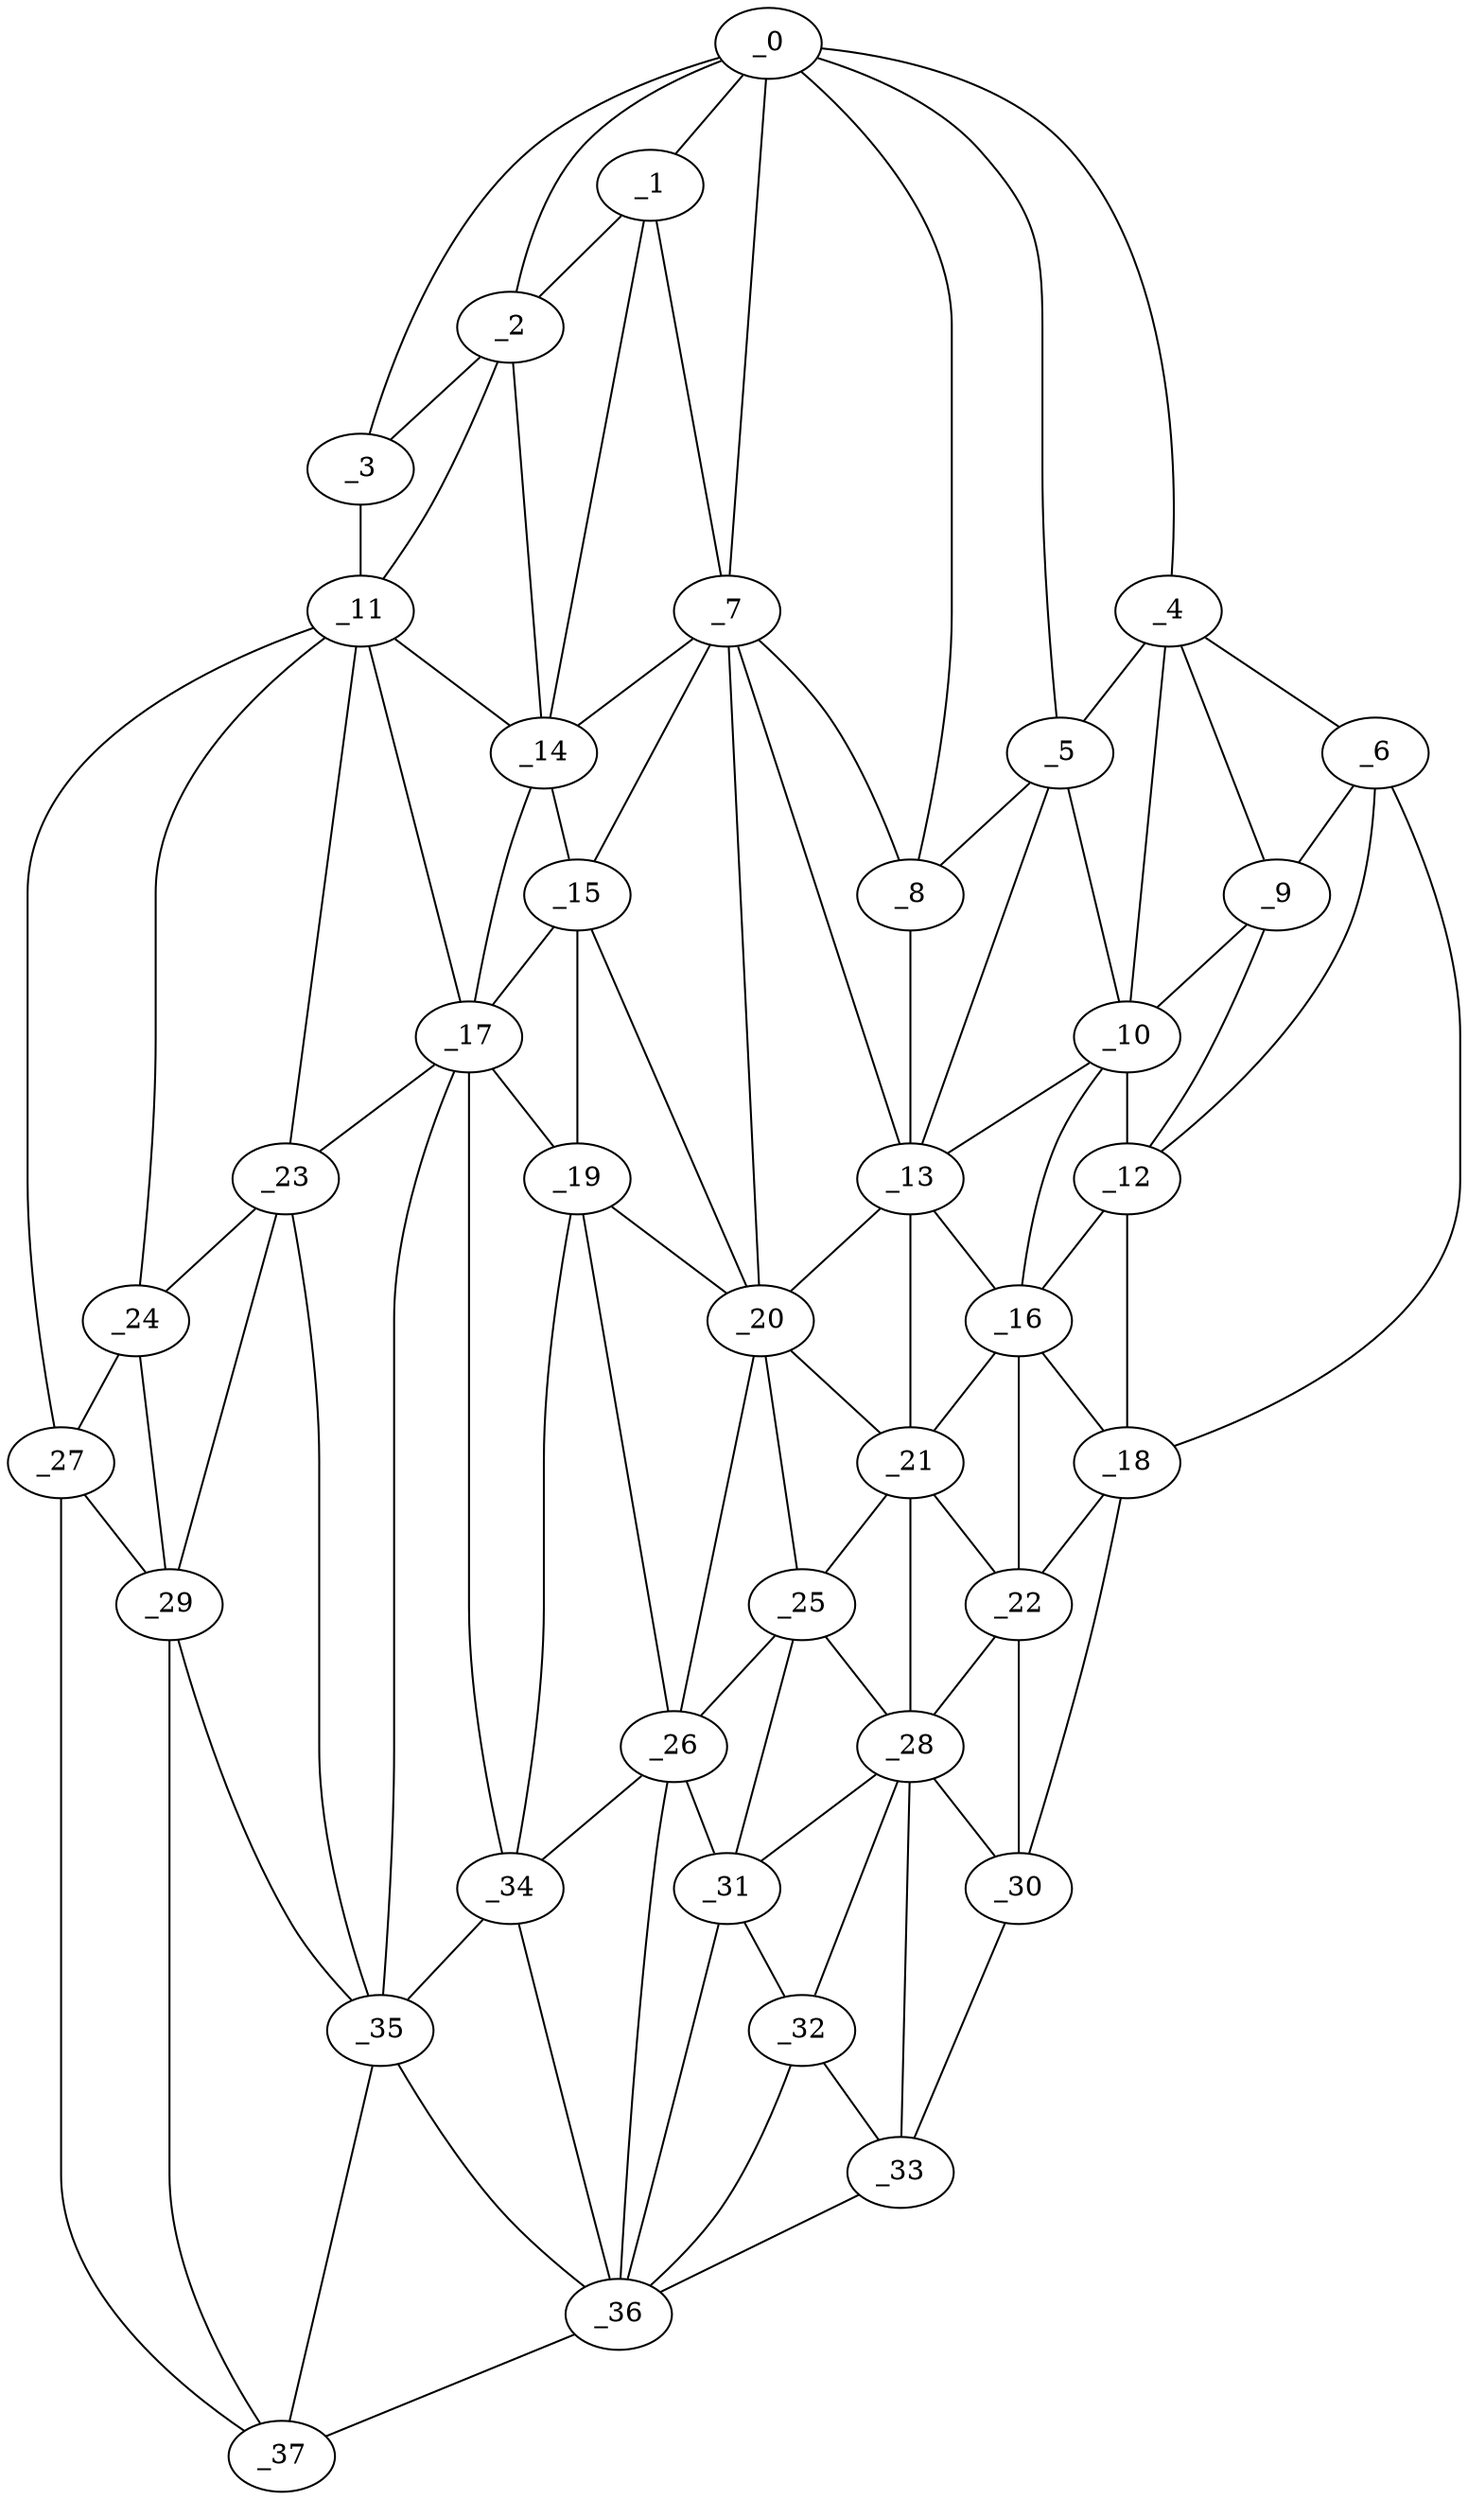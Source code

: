graph "obj14__30.gxl" {
	_0	 [x=33,
		y=70];
	_1	 [x=34,
		y=80];
	_0 -- _1	 [valence=2];
	_2	 [x=34,
		y=100];
	_0 -- _2	 [valence=1];
	_3	 [x=34,
		y=106];
	_0 -- _3	 [valence=1];
	_4	 [x=36,
		y=20];
	_0 -- _4	 [valence=1];
	_5	 [x=37,
		y=40];
	_0 -- _5	 [valence=2];
	_7	 [x=39,
		y=73];
	_0 -- _7	 [valence=2];
	_8	 [x=42,
		y=46];
	_0 -- _8	 [valence=2];
	_1 -- _2	 [valence=2];
	_1 -- _7	 [valence=2];
	_14	 [x=59,
		y=89];
	_1 -- _14	 [valence=2];
	_2 -- _3	 [valence=2];
	_11	 [x=51,
		y=117];
	_2 -- _11	 [valence=2];
	_2 -- _14	 [valence=2];
	_3 -- _11	 [valence=1];
	_4 -- _5	 [valence=2];
	_6	 [x=38,
		y=5];
	_4 -- _6	 [valence=1];
	_9	 [x=43,
		y=17];
	_4 -- _9	 [valence=1];
	_10	 [x=47,
		y=24];
	_4 -- _10	 [valence=2];
	_5 -- _8	 [valence=2];
	_5 -- _10	 [valence=1];
	_13	 [x=57,
		y=43];
	_5 -- _13	 [valence=2];
	_6 -- _9	 [valence=2];
	_12	 [x=57,
		y=13];
	_6 -- _12	 [valence=1];
	_18	 [x=72,
		y=10];
	_6 -- _18	 [valence=1];
	_7 -- _8	 [valence=2];
	_7 -- _13	 [valence=2];
	_7 -- _14	 [valence=2];
	_15	 [x=60,
		y=80];
	_7 -- _15	 [valence=1];
	_20	 [x=73,
		y=61];
	_7 -- _20	 [valence=2];
	_8 -- _13	 [valence=2];
	_9 -- _10	 [valence=1];
	_9 -- _12	 [valence=2];
	_10 -- _12	 [valence=2];
	_10 -- _13	 [valence=2];
	_16	 [x=67,
		y=21];
	_10 -- _16	 [valence=2];
	_11 -- _14	 [valence=2];
	_17	 [x=70,
		y=100];
	_11 -- _17	 [valence=2];
	_23	 [x=76,
		y=105];
	_11 -- _23	 [valence=2];
	_24	 [x=76,
		y=121];
	_11 -- _24	 [valence=2];
	_27	 [x=80,
		y=125];
	_11 -- _27	 [valence=1];
	_12 -- _16	 [valence=2];
	_12 -- _18	 [valence=2];
	_13 -- _16	 [valence=2];
	_13 -- _20	 [valence=1];
	_21	 [x=74,
		y=37];
	_13 -- _21	 [valence=2];
	_14 -- _15	 [valence=2];
	_14 -- _17	 [valence=2];
	_15 -- _17	 [valence=2];
	_19	 [x=72,
		y=71];
	_15 -- _19	 [valence=1];
	_15 -- _20	 [valence=1];
	_16 -- _18	 [valence=2];
	_16 -- _21	 [valence=1];
	_22	 [x=75,
		y=23];
	_16 -- _22	 [valence=1];
	_17 -- _19	 [valence=2];
	_17 -- _23	 [valence=2];
	_34	 [x=97,
		y=77];
	_17 -- _34	 [valence=1];
	_35	 [x=97,
		y=98];
	_17 -- _35	 [valence=2];
	_18 -- _22	 [valence=2];
	_30	 [x=92,
		y=28];
	_18 -- _30	 [valence=1];
	_19 -- _20	 [valence=2];
	_26	 [x=80,
		y=66];
	_19 -- _26	 [valence=2];
	_19 -- _34	 [valence=2];
	_20 -- _21	 [valence=1];
	_25	 [x=78,
		y=59];
	_20 -- _25	 [valence=2];
	_20 -- _26	 [valence=2];
	_21 -- _22	 [valence=2];
	_21 -- _25	 [valence=2];
	_28	 [x=84,
		y=39];
	_21 -- _28	 [valence=2];
	_22 -- _28	 [valence=2];
	_22 -- _30	 [valence=2];
	_23 -- _24	 [valence=1];
	_29	 [x=87,
		y=117];
	_23 -- _29	 [valence=2];
	_23 -- _35	 [valence=2];
	_24 -- _27	 [valence=1];
	_24 -- _29	 [valence=2];
	_25 -- _26	 [valence=2];
	_25 -- _28	 [valence=2];
	_31	 [x=92,
		y=49];
	_25 -- _31	 [valence=1];
	_26 -- _31	 [valence=2];
	_26 -- _34	 [valence=1];
	_36	 [x=98,
		y=67];
	_26 -- _36	 [valence=1];
	_27 -- _29	 [valence=1];
	_37	 [x=98,
		y=113];
	_27 -- _37	 [valence=1];
	_28 -- _30	 [valence=2];
	_28 -- _31	 [valence=1];
	_32	 [x=93,
		y=42];
	_28 -- _32	 [valence=2];
	_33	 [x=95,
		y=33];
	_28 -- _33	 [valence=2];
	_29 -- _35	 [valence=2];
	_29 -- _37	 [valence=2];
	_30 -- _33	 [valence=1];
	_31 -- _32	 [valence=2];
	_31 -- _36	 [valence=1];
	_32 -- _33	 [valence=2];
	_32 -- _36	 [valence=2];
	_33 -- _36	 [valence=1];
	_34 -- _35	 [valence=1];
	_34 -- _36	 [valence=2];
	_35 -- _36	 [valence=2];
	_35 -- _37	 [valence=1];
	_36 -- _37	 [valence=1];
}
